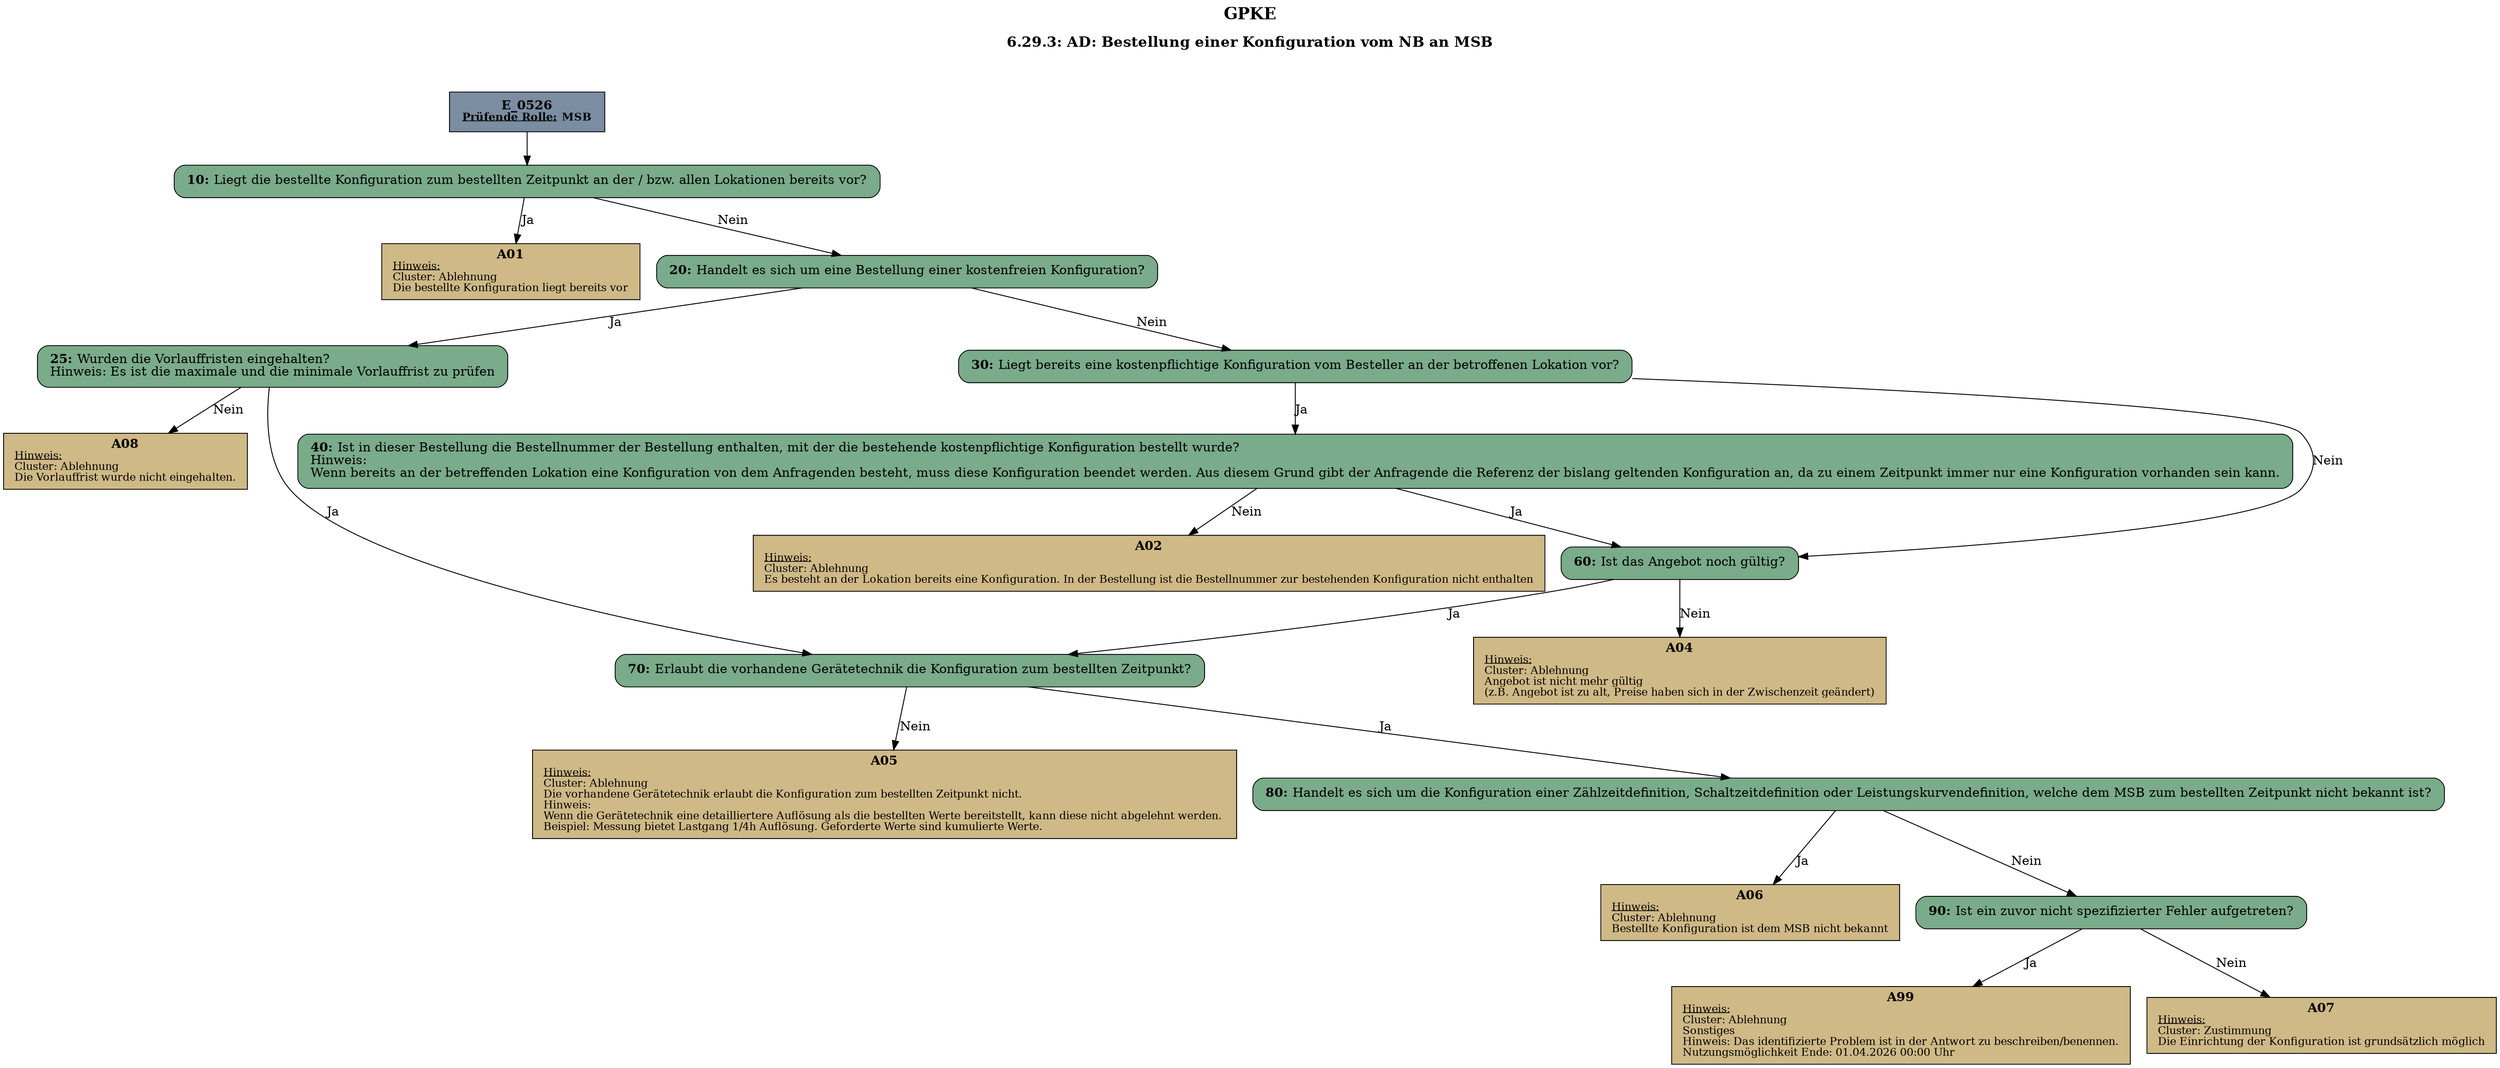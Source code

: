 digraph D {
    labelloc="t";
    label=<<B><FONT POINT-SIZE="18">GPKE</FONT></B><BR/><BR/><B><FONT POINT-SIZE="16">6.29.3: AD: Bestellung einer Konfiguration vom NB an MSB</FONT></B><BR/><BR/><BR/><BR/>>;
    "Start" [margin="0.2,0.12", shape=box, style=filled, fillcolor="#7a8da1", label=<<B>E_0526</B><BR align="center"/><FONT point-size="12"><B><U>Prüfende Rolle:</U> MSB</B></FONT><BR align="center"/>>];
    "10" [margin="0.2,0.12", shape=box, style="filled,rounded", fillcolor="#7aab8a", label=<<B>10: </B>Liegt die bestellte Konfiguration zum bestellten Zeitpunkt an der / bzw. allen Lokationen bereits vor?<BR align="left"/>>];
    "A01" [margin="0.17,0.08", shape=box, style=filled, fillcolor="#cfb986", label=<<B>A01</B><BR align="center"/><FONT point-size="12"><U>Hinweis:</U><BR align="left"/>Cluster: Ablehnung<BR align="left"/>Die bestellte Konfiguration liegt bereits vor<BR align="left"/></FONT>>];
    "20" [margin="0.2,0.12", shape=box, style="filled,rounded", fillcolor="#7aab8a", label=<<B>20: </B>Handelt es sich um eine Bestellung einer kostenfreien Konfiguration?<BR align="left"/>>];
    "25" [margin="0.2,0.12", shape=box, style="filled,rounded", fillcolor="#7aab8a", label=<<B>25: </B>Wurden die Vorlauffristen eingehalten?<BR align="left"/>Hinweis: Es ist die maximale und die minimale Vorlauffrist zu prüfen<BR align="left"/>>];
    "A08" [margin="0.17,0.08", shape=box, style=filled, fillcolor="#cfb986", label=<<B>A08</B><BR align="center"/><FONT point-size="12"><U>Hinweis:</U><BR align="left"/>Cluster: Ablehnung<BR align="left"/>Die Vorlauffrist wurde nicht eingehalten.<BR align="left"/></FONT>>];
    "30" [margin="0.2,0.12", shape=box, style="filled,rounded", fillcolor="#7aab8a", label=<<B>30: </B>Liegt bereits eine kostenpflichtige Konfiguration vom Besteller an der betroffenen Lokation vor?<BR align="left"/>>];
    "40" [margin="0.2,0.12", shape=box, style="filled,rounded", fillcolor="#7aab8a", label=<<B>40: </B>Ist in dieser Bestellung die Bestellnummer der Bestellung enthalten, mit der die bestehende kostenpflichtige Konfiguration bestellt wurde?<BR align="left"/>Hinweis:<BR align="left"/>Wenn bereits an der betreffenden Lokation eine Konfiguration von dem Anfragenden besteht, muss diese Konfiguration beendet werden. Aus diesem Grund gibt der Anfragende die Referenz der bislang geltenden Konfiguration an, da zu einem Zeitpunkt immer nur eine Konfiguration vorhanden sein kann.<BR align="left"/>>];
    "A02" [margin="0.17,0.08", shape=box, style=filled, fillcolor="#cfb986", label=<<B>A02</B><BR align="center"/><FONT point-size="12"><U>Hinweis:</U><BR align="left"/>Cluster: Ablehnung<BR align="left"/>Es besteht an der Lokation bereits eine Konfiguration. In der Bestellung ist die Bestellnummer zur bestehenden Konfiguration nicht enthalten<BR align="left"/></FONT>>];
    "60" [margin="0.2,0.12", shape=box, style="filled,rounded", fillcolor="#7aab8a", label=<<B>60: </B>Ist das Angebot noch gültig?<BR align="left"/>>];
    "A04" [margin="0.17,0.08", shape=box, style=filled, fillcolor="#cfb986", label=<<B>A04</B><BR align="center"/><FONT point-size="12"><U>Hinweis:</U><BR align="left"/>Cluster: Ablehnung<BR align="left"/>Angebot ist nicht mehr gültig<BR align="left"/>(z.B. Angebot ist zu alt, Preise haben sich in der Zwischenzeit geändert)<BR align="left"/></FONT>>];
    "70" [margin="0.2,0.12", shape=box, style="filled,rounded", fillcolor="#7aab8a", label=<<B>70: </B>Erlaubt die vorhandene Gerätetechnik die Konfiguration zum bestellten Zeitpunkt?<BR align="left"/>>];
    "A05" [margin="0.17,0.08", shape=box, style=filled, fillcolor="#cfb986", label=<<B>A05</B><BR align="center"/><FONT point-size="12"><U>Hinweis:</U><BR align="left"/>Cluster: Ablehnung<BR align="left"/>Die vorhandene Gerätetechnik erlaubt die Konfiguration zum bestellten Zeitpunkt nicht.<BR align="left"/>Hinweis:<BR align="left"/>Wenn die Gerätetechnik eine detailliertere Auflösung als die bestellten Werte bereitstellt, kann diese nicht abgelehnt werden. <BR align="left"/>Beispiel: Messung bietet Lastgang 1/4h Auflösung. Geforderte Werte sind kumulierte Werte.<BR align="left"/></FONT>>];
    "80" [margin="0.2,0.12", shape=box, style="filled,rounded", fillcolor="#7aab8a", label=<<B>80: </B>Handelt es sich um die Konfiguration einer Zählzeitdefinition, Schaltzeitdefinition oder Leistungskurvendefinition, welche dem MSB zum bestellten Zeitpunkt nicht bekannt ist?<BR align="left"/>>];
    "A06" [margin="0.17,0.08", shape=box, style=filled, fillcolor="#cfb986", label=<<B>A06</B><BR align="center"/><FONT point-size="12"><U>Hinweis:</U><BR align="left"/>Cluster: Ablehnung<BR align="left"/>Bestellte Konfiguration ist dem MSB nicht bekannt<BR align="left"/></FONT>>];
    "90" [margin="0.2,0.12", shape=box, style="filled,rounded", fillcolor="#7aab8a", label=<<B>90: </B>Ist ein zuvor nicht spezifizierter Fehler aufgetreten?<BR align="left"/>>];
    "A99" [margin="0.17,0.08", shape=box, style=filled, fillcolor="#cfb986", label=<<B>A99</B><BR align="center"/><FONT point-size="12"><U>Hinweis:</U><BR align="left"/>Cluster: Ablehnung<BR align="left"/>Sonstiges<BR align="left"/>Hinweis: Das identifizierte Problem ist in der Antwort zu beschreiben/benennen.<BR align="left"/>Nutzungsmöglichkeit Ende: 01.04.2026 00:00 Uhr<BR align="left"/></FONT>>];
    "A07" [margin="0.17,0.08", shape=box, style=filled, fillcolor="#cfb986", label=<<B>A07</B><BR align="center"/><FONT point-size="12"><U>Hinweis:</U><BR align="left"/>Cluster: Zustimmung<BR align="left"/>Die Einrichtung der Konfiguration ist grundsätzlich möglich<BR align="left"/></FONT>>];

    "Start" -> "10";
    "10" -> "A01" [label="Ja"];
    "10" -> "20" [label="Nein"];
    "20" -> "25" [label="Ja"];
    "20" -> "30" [label="Nein"];
    "25" -> "A08" [label="Nein"];
    "25" -> "70" [label="Ja"];
    "30" -> "60" [label="Nein"];
    "30" -> "40" [label="Ja"];
    "40" -> "A02" [label="Nein"];
    "40" -> "60" [label="Ja"];
    "60" -> "A04" [label="Nein"];
    "60" -> "70" [label="Ja"];
    "70" -> "A05" [label="Nein"];
    "70" -> "80" [label="Ja"];
    "80" -> "A06" [label="Ja"];
    "80" -> "90" [label="Nein"];
    "90" -> "A99" [label="Ja"];
    "90" -> "A07" [label="Nein"];

    bgcolor="transparent";
}